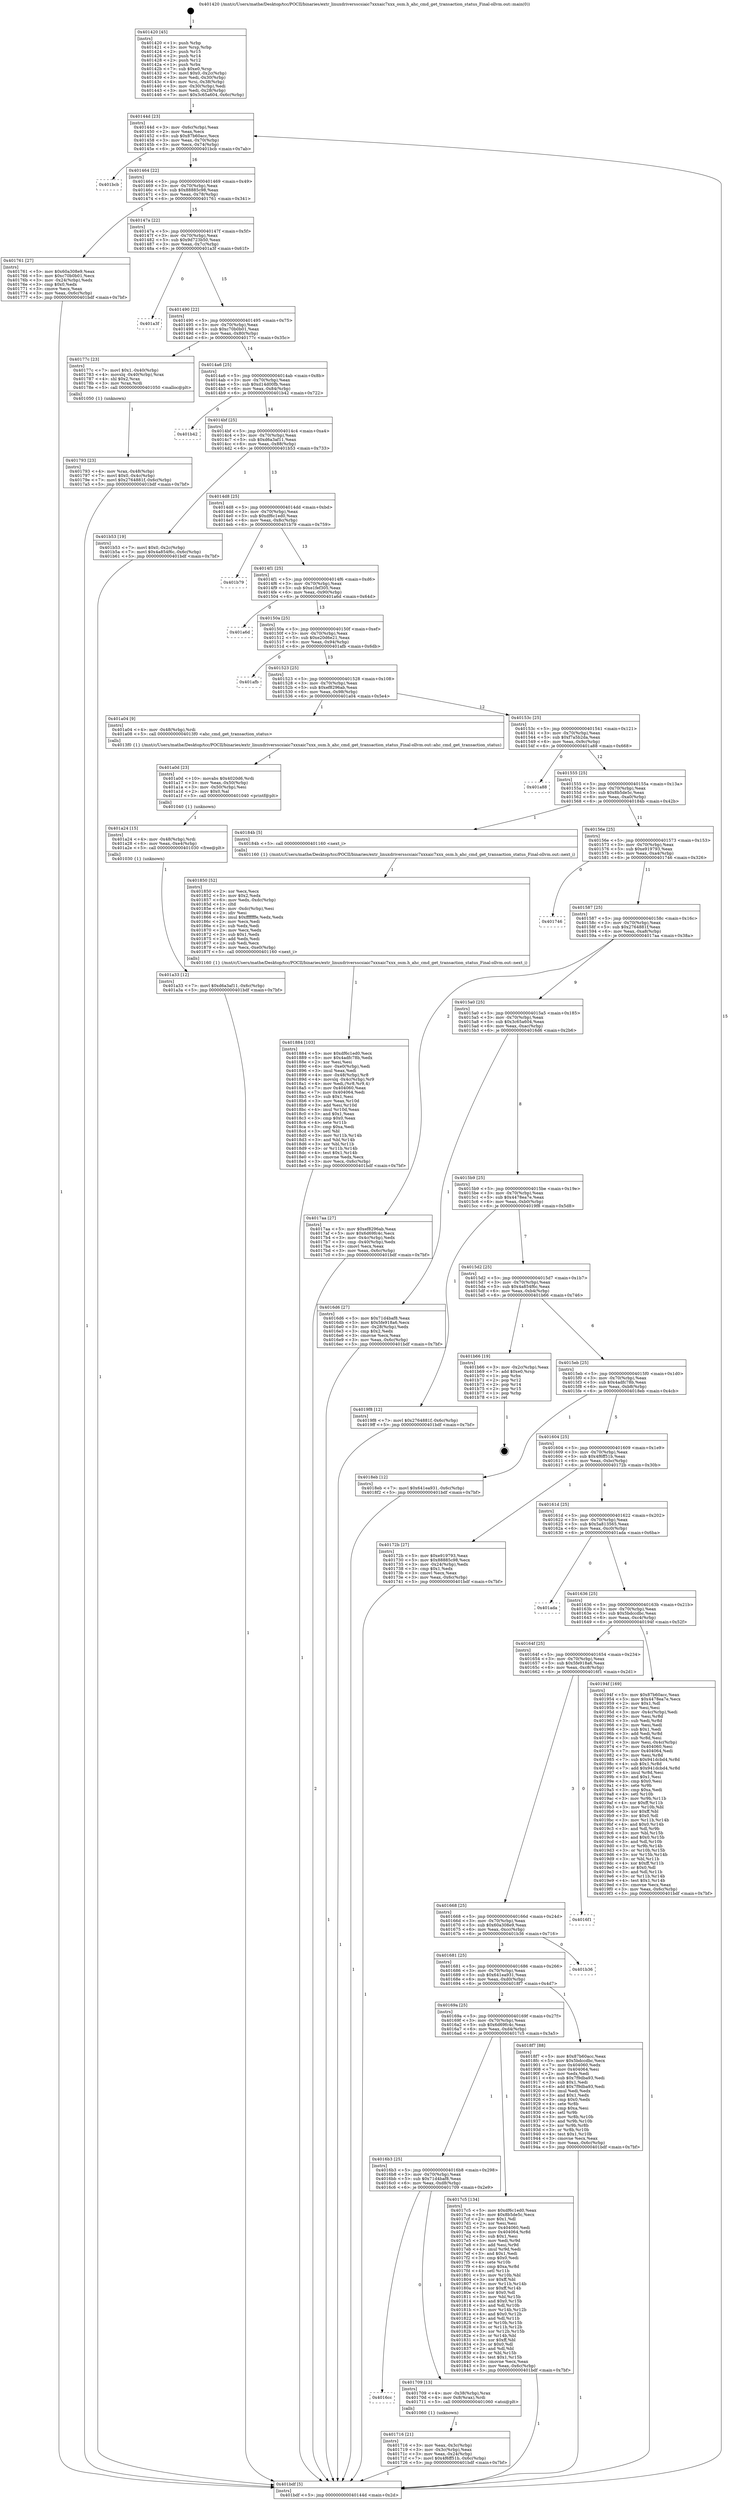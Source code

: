 digraph "0x401420" {
  label = "0x401420 (/mnt/c/Users/mathe/Desktop/tcc/POCII/binaries/extr_linuxdriversscsiaic7xxxaic7xxx_osm.h_ahc_cmd_get_transaction_status_Final-ollvm.out::main(0))"
  labelloc = "t"
  node[shape=record]

  Entry [label="",width=0.3,height=0.3,shape=circle,fillcolor=black,style=filled]
  "0x40144d" [label="{
     0x40144d [23]\l
     | [instrs]\l
     &nbsp;&nbsp;0x40144d \<+3\>: mov -0x6c(%rbp),%eax\l
     &nbsp;&nbsp;0x401450 \<+2\>: mov %eax,%ecx\l
     &nbsp;&nbsp;0x401452 \<+6\>: sub $0x87b60acc,%ecx\l
     &nbsp;&nbsp;0x401458 \<+3\>: mov %eax,-0x70(%rbp)\l
     &nbsp;&nbsp;0x40145b \<+3\>: mov %ecx,-0x74(%rbp)\l
     &nbsp;&nbsp;0x40145e \<+6\>: je 0000000000401bcb \<main+0x7ab\>\l
  }"]
  "0x401bcb" [label="{
     0x401bcb\l
  }", style=dashed]
  "0x401464" [label="{
     0x401464 [22]\l
     | [instrs]\l
     &nbsp;&nbsp;0x401464 \<+5\>: jmp 0000000000401469 \<main+0x49\>\l
     &nbsp;&nbsp;0x401469 \<+3\>: mov -0x70(%rbp),%eax\l
     &nbsp;&nbsp;0x40146c \<+5\>: sub $0x88885c98,%eax\l
     &nbsp;&nbsp;0x401471 \<+3\>: mov %eax,-0x78(%rbp)\l
     &nbsp;&nbsp;0x401474 \<+6\>: je 0000000000401761 \<main+0x341\>\l
  }"]
  Exit [label="",width=0.3,height=0.3,shape=circle,fillcolor=black,style=filled,peripheries=2]
  "0x401761" [label="{
     0x401761 [27]\l
     | [instrs]\l
     &nbsp;&nbsp;0x401761 \<+5\>: mov $0x60a308e9,%eax\l
     &nbsp;&nbsp;0x401766 \<+5\>: mov $0xc70b0b01,%ecx\l
     &nbsp;&nbsp;0x40176b \<+3\>: mov -0x24(%rbp),%edx\l
     &nbsp;&nbsp;0x40176e \<+3\>: cmp $0x0,%edx\l
     &nbsp;&nbsp;0x401771 \<+3\>: cmove %ecx,%eax\l
     &nbsp;&nbsp;0x401774 \<+3\>: mov %eax,-0x6c(%rbp)\l
     &nbsp;&nbsp;0x401777 \<+5\>: jmp 0000000000401bdf \<main+0x7bf\>\l
  }"]
  "0x40147a" [label="{
     0x40147a [22]\l
     | [instrs]\l
     &nbsp;&nbsp;0x40147a \<+5\>: jmp 000000000040147f \<main+0x5f\>\l
     &nbsp;&nbsp;0x40147f \<+3\>: mov -0x70(%rbp),%eax\l
     &nbsp;&nbsp;0x401482 \<+5\>: sub $0x9d723b50,%eax\l
     &nbsp;&nbsp;0x401487 \<+3\>: mov %eax,-0x7c(%rbp)\l
     &nbsp;&nbsp;0x40148a \<+6\>: je 0000000000401a3f \<main+0x61f\>\l
  }"]
  "0x401a33" [label="{
     0x401a33 [12]\l
     | [instrs]\l
     &nbsp;&nbsp;0x401a33 \<+7\>: movl $0xd6a3af11,-0x6c(%rbp)\l
     &nbsp;&nbsp;0x401a3a \<+5\>: jmp 0000000000401bdf \<main+0x7bf\>\l
  }"]
  "0x401a3f" [label="{
     0x401a3f\l
  }", style=dashed]
  "0x401490" [label="{
     0x401490 [22]\l
     | [instrs]\l
     &nbsp;&nbsp;0x401490 \<+5\>: jmp 0000000000401495 \<main+0x75\>\l
     &nbsp;&nbsp;0x401495 \<+3\>: mov -0x70(%rbp),%eax\l
     &nbsp;&nbsp;0x401498 \<+5\>: sub $0xc70b0b01,%eax\l
     &nbsp;&nbsp;0x40149d \<+3\>: mov %eax,-0x80(%rbp)\l
     &nbsp;&nbsp;0x4014a0 \<+6\>: je 000000000040177c \<main+0x35c\>\l
  }"]
  "0x401a24" [label="{
     0x401a24 [15]\l
     | [instrs]\l
     &nbsp;&nbsp;0x401a24 \<+4\>: mov -0x48(%rbp),%rdi\l
     &nbsp;&nbsp;0x401a28 \<+6\>: mov %eax,-0xe4(%rbp)\l
     &nbsp;&nbsp;0x401a2e \<+5\>: call 0000000000401030 \<free@plt\>\l
     | [calls]\l
     &nbsp;&nbsp;0x401030 \{1\} (unknown)\l
  }"]
  "0x40177c" [label="{
     0x40177c [23]\l
     | [instrs]\l
     &nbsp;&nbsp;0x40177c \<+7\>: movl $0x1,-0x40(%rbp)\l
     &nbsp;&nbsp;0x401783 \<+4\>: movslq -0x40(%rbp),%rax\l
     &nbsp;&nbsp;0x401787 \<+4\>: shl $0x2,%rax\l
     &nbsp;&nbsp;0x40178b \<+3\>: mov %rax,%rdi\l
     &nbsp;&nbsp;0x40178e \<+5\>: call 0000000000401050 \<malloc@plt\>\l
     | [calls]\l
     &nbsp;&nbsp;0x401050 \{1\} (unknown)\l
  }"]
  "0x4014a6" [label="{
     0x4014a6 [25]\l
     | [instrs]\l
     &nbsp;&nbsp;0x4014a6 \<+5\>: jmp 00000000004014ab \<main+0x8b\>\l
     &nbsp;&nbsp;0x4014ab \<+3\>: mov -0x70(%rbp),%eax\l
     &nbsp;&nbsp;0x4014ae \<+5\>: sub $0xd14d00fb,%eax\l
     &nbsp;&nbsp;0x4014b3 \<+6\>: mov %eax,-0x84(%rbp)\l
     &nbsp;&nbsp;0x4014b9 \<+6\>: je 0000000000401b42 \<main+0x722\>\l
  }"]
  "0x401a0d" [label="{
     0x401a0d [23]\l
     | [instrs]\l
     &nbsp;&nbsp;0x401a0d \<+10\>: movabs $0x4020d6,%rdi\l
     &nbsp;&nbsp;0x401a17 \<+3\>: mov %eax,-0x50(%rbp)\l
     &nbsp;&nbsp;0x401a1a \<+3\>: mov -0x50(%rbp),%esi\l
     &nbsp;&nbsp;0x401a1d \<+2\>: mov $0x0,%al\l
     &nbsp;&nbsp;0x401a1f \<+5\>: call 0000000000401040 \<printf@plt\>\l
     | [calls]\l
     &nbsp;&nbsp;0x401040 \{1\} (unknown)\l
  }"]
  "0x401b42" [label="{
     0x401b42\l
  }", style=dashed]
  "0x4014bf" [label="{
     0x4014bf [25]\l
     | [instrs]\l
     &nbsp;&nbsp;0x4014bf \<+5\>: jmp 00000000004014c4 \<main+0xa4\>\l
     &nbsp;&nbsp;0x4014c4 \<+3\>: mov -0x70(%rbp),%eax\l
     &nbsp;&nbsp;0x4014c7 \<+5\>: sub $0xd6a3af11,%eax\l
     &nbsp;&nbsp;0x4014cc \<+6\>: mov %eax,-0x88(%rbp)\l
     &nbsp;&nbsp;0x4014d2 \<+6\>: je 0000000000401b53 \<main+0x733\>\l
  }"]
  "0x401884" [label="{
     0x401884 [103]\l
     | [instrs]\l
     &nbsp;&nbsp;0x401884 \<+5\>: mov $0xdf6c1ed0,%ecx\l
     &nbsp;&nbsp;0x401889 \<+5\>: mov $0x4adfc78b,%edx\l
     &nbsp;&nbsp;0x40188e \<+2\>: xor %esi,%esi\l
     &nbsp;&nbsp;0x401890 \<+6\>: mov -0xe0(%rbp),%edi\l
     &nbsp;&nbsp;0x401896 \<+3\>: imul %eax,%edi\l
     &nbsp;&nbsp;0x401899 \<+4\>: mov -0x48(%rbp),%r8\l
     &nbsp;&nbsp;0x40189d \<+4\>: movslq -0x4c(%rbp),%r9\l
     &nbsp;&nbsp;0x4018a1 \<+4\>: mov %edi,(%r8,%r9,4)\l
     &nbsp;&nbsp;0x4018a5 \<+7\>: mov 0x404060,%eax\l
     &nbsp;&nbsp;0x4018ac \<+7\>: mov 0x404064,%edi\l
     &nbsp;&nbsp;0x4018b3 \<+3\>: sub $0x1,%esi\l
     &nbsp;&nbsp;0x4018b6 \<+3\>: mov %eax,%r10d\l
     &nbsp;&nbsp;0x4018b9 \<+3\>: add %esi,%r10d\l
     &nbsp;&nbsp;0x4018bc \<+4\>: imul %r10d,%eax\l
     &nbsp;&nbsp;0x4018c0 \<+3\>: and $0x1,%eax\l
     &nbsp;&nbsp;0x4018c3 \<+3\>: cmp $0x0,%eax\l
     &nbsp;&nbsp;0x4018c6 \<+4\>: sete %r11b\l
     &nbsp;&nbsp;0x4018ca \<+3\>: cmp $0xa,%edi\l
     &nbsp;&nbsp;0x4018cd \<+3\>: setl %bl\l
     &nbsp;&nbsp;0x4018d0 \<+3\>: mov %r11b,%r14b\l
     &nbsp;&nbsp;0x4018d3 \<+3\>: and %bl,%r14b\l
     &nbsp;&nbsp;0x4018d6 \<+3\>: xor %bl,%r11b\l
     &nbsp;&nbsp;0x4018d9 \<+3\>: or %r11b,%r14b\l
     &nbsp;&nbsp;0x4018dc \<+4\>: test $0x1,%r14b\l
     &nbsp;&nbsp;0x4018e0 \<+3\>: cmovne %edx,%ecx\l
     &nbsp;&nbsp;0x4018e3 \<+3\>: mov %ecx,-0x6c(%rbp)\l
     &nbsp;&nbsp;0x4018e6 \<+5\>: jmp 0000000000401bdf \<main+0x7bf\>\l
  }"]
  "0x401b53" [label="{
     0x401b53 [19]\l
     | [instrs]\l
     &nbsp;&nbsp;0x401b53 \<+7\>: movl $0x0,-0x2c(%rbp)\l
     &nbsp;&nbsp;0x401b5a \<+7\>: movl $0x4a854f6c,-0x6c(%rbp)\l
     &nbsp;&nbsp;0x401b61 \<+5\>: jmp 0000000000401bdf \<main+0x7bf\>\l
  }"]
  "0x4014d8" [label="{
     0x4014d8 [25]\l
     | [instrs]\l
     &nbsp;&nbsp;0x4014d8 \<+5\>: jmp 00000000004014dd \<main+0xbd\>\l
     &nbsp;&nbsp;0x4014dd \<+3\>: mov -0x70(%rbp),%eax\l
     &nbsp;&nbsp;0x4014e0 \<+5\>: sub $0xdf6c1ed0,%eax\l
     &nbsp;&nbsp;0x4014e5 \<+6\>: mov %eax,-0x8c(%rbp)\l
     &nbsp;&nbsp;0x4014eb \<+6\>: je 0000000000401b79 \<main+0x759\>\l
  }"]
  "0x401850" [label="{
     0x401850 [52]\l
     | [instrs]\l
     &nbsp;&nbsp;0x401850 \<+2\>: xor %ecx,%ecx\l
     &nbsp;&nbsp;0x401852 \<+5\>: mov $0x2,%edx\l
     &nbsp;&nbsp;0x401857 \<+6\>: mov %edx,-0xdc(%rbp)\l
     &nbsp;&nbsp;0x40185d \<+1\>: cltd\l
     &nbsp;&nbsp;0x40185e \<+6\>: mov -0xdc(%rbp),%esi\l
     &nbsp;&nbsp;0x401864 \<+2\>: idiv %esi\l
     &nbsp;&nbsp;0x401866 \<+6\>: imul $0xfffffffe,%edx,%edx\l
     &nbsp;&nbsp;0x40186c \<+2\>: mov %ecx,%edi\l
     &nbsp;&nbsp;0x40186e \<+2\>: sub %edx,%edi\l
     &nbsp;&nbsp;0x401870 \<+2\>: mov %ecx,%edx\l
     &nbsp;&nbsp;0x401872 \<+3\>: sub $0x1,%edx\l
     &nbsp;&nbsp;0x401875 \<+2\>: add %edx,%edi\l
     &nbsp;&nbsp;0x401877 \<+2\>: sub %edi,%ecx\l
     &nbsp;&nbsp;0x401879 \<+6\>: mov %ecx,-0xe0(%rbp)\l
     &nbsp;&nbsp;0x40187f \<+5\>: call 0000000000401160 \<next_i\>\l
     | [calls]\l
     &nbsp;&nbsp;0x401160 \{1\} (/mnt/c/Users/mathe/Desktop/tcc/POCII/binaries/extr_linuxdriversscsiaic7xxxaic7xxx_osm.h_ahc_cmd_get_transaction_status_Final-ollvm.out::next_i)\l
  }"]
  "0x401b79" [label="{
     0x401b79\l
  }", style=dashed]
  "0x4014f1" [label="{
     0x4014f1 [25]\l
     | [instrs]\l
     &nbsp;&nbsp;0x4014f1 \<+5\>: jmp 00000000004014f6 \<main+0xd6\>\l
     &nbsp;&nbsp;0x4014f6 \<+3\>: mov -0x70(%rbp),%eax\l
     &nbsp;&nbsp;0x4014f9 \<+5\>: sub $0xe1fef305,%eax\l
     &nbsp;&nbsp;0x4014fe \<+6\>: mov %eax,-0x90(%rbp)\l
     &nbsp;&nbsp;0x401504 \<+6\>: je 0000000000401a6d \<main+0x64d\>\l
  }"]
  "0x401793" [label="{
     0x401793 [23]\l
     | [instrs]\l
     &nbsp;&nbsp;0x401793 \<+4\>: mov %rax,-0x48(%rbp)\l
     &nbsp;&nbsp;0x401797 \<+7\>: movl $0x0,-0x4c(%rbp)\l
     &nbsp;&nbsp;0x40179e \<+7\>: movl $0x2764881f,-0x6c(%rbp)\l
     &nbsp;&nbsp;0x4017a5 \<+5\>: jmp 0000000000401bdf \<main+0x7bf\>\l
  }"]
  "0x401a6d" [label="{
     0x401a6d\l
  }", style=dashed]
  "0x40150a" [label="{
     0x40150a [25]\l
     | [instrs]\l
     &nbsp;&nbsp;0x40150a \<+5\>: jmp 000000000040150f \<main+0xef\>\l
     &nbsp;&nbsp;0x40150f \<+3\>: mov -0x70(%rbp),%eax\l
     &nbsp;&nbsp;0x401512 \<+5\>: sub $0xe20d6e21,%eax\l
     &nbsp;&nbsp;0x401517 \<+6\>: mov %eax,-0x94(%rbp)\l
     &nbsp;&nbsp;0x40151d \<+6\>: je 0000000000401afb \<main+0x6db\>\l
  }"]
  "0x401716" [label="{
     0x401716 [21]\l
     | [instrs]\l
     &nbsp;&nbsp;0x401716 \<+3\>: mov %eax,-0x3c(%rbp)\l
     &nbsp;&nbsp;0x401719 \<+3\>: mov -0x3c(%rbp),%eax\l
     &nbsp;&nbsp;0x40171c \<+3\>: mov %eax,-0x24(%rbp)\l
     &nbsp;&nbsp;0x40171f \<+7\>: movl $0x4f6ff51b,-0x6c(%rbp)\l
     &nbsp;&nbsp;0x401726 \<+5\>: jmp 0000000000401bdf \<main+0x7bf\>\l
  }"]
  "0x401afb" [label="{
     0x401afb\l
  }", style=dashed]
  "0x401523" [label="{
     0x401523 [25]\l
     | [instrs]\l
     &nbsp;&nbsp;0x401523 \<+5\>: jmp 0000000000401528 \<main+0x108\>\l
     &nbsp;&nbsp;0x401528 \<+3\>: mov -0x70(%rbp),%eax\l
     &nbsp;&nbsp;0x40152b \<+5\>: sub $0xef8296ab,%eax\l
     &nbsp;&nbsp;0x401530 \<+6\>: mov %eax,-0x98(%rbp)\l
     &nbsp;&nbsp;0x401536 \<+6\>: je 0000000000401a04 \<main+0x5e4\>\l
  }"]
  "0x4016cc" [label="{
     0x4016cc\l
  }", style=dashed]
  "0x401a04" [label="{
     0x401a04 [9]\l
     | [instrs]\l
     &nbsp;&nbsp;0x401a04 \<+4\>: mov -0x48(%rbp),%rdi\l
     &nbsp;&nbsp;0x401a08 \<+5\>: call 00000000004013f0 \<ahc_cmd_get_transaction_status\>\l
     | [calls]\l
     &nbsp;&nbsp;0x4013f0 \{1\} (/mnt/c/Users/mathe/Desktop/tcc/POCII/binaries/extr_linuxdriversscsiaic7xxxaic7xxx_osm.h_ahc_cmd_get_transaction_status_Final-ollvm.out::ahc_cmd_get_transaction_status)\l
  }"]
  "0x40153c" [label="{
     0x40153c [25]\l
     | [instrs]\l
     &nbsp;&nbsp;0x40153c \<+5\>: jmp 0000000000401541 \<main+0x121\>\l
     &nbsp;&nbsp;0x401541 \<+3\>: mov -0x70(%rbp),%eax\l
     &nbsp;&nbsp;0x401544 \<+5\>: sub $0xf7a5b2da,%eax\l
     &nbsp;&nbsp;0x401549 \<+6\>: mov %eax,-0x9c(%rbp)\l
     &nbsp;&nbsp;0x40154f \<+6\>: je 0000000000401a88 \<main+0x668\>\l
  }"]
  "0x401709" [label="{
     0x401709 [13]\l
     | [instrs]\l
     &nbsp;&nbsp;0x401709 \<+4\>: mov -0x38(%rbp),%rax\l
     &nbsp;&nbsp;0x40170d \<+4\>: mov 0x8(%rax),%rdi\l
     &nbsp;&nbsp;0x401711 \<+5\>: call 0000000000401060 \<atoi@plt\>\l
     | [calls]\l
     &nbsp;&nbsp;0x401060 \{1\} (unknown)\l
  }"]
  "0x401a88" [label="{
     0x401a88\l
  }", style=dashed]
  "0x401555" [label="{
     0x401555 [25]\l
     | [instrs]\l
     &nbsp;&nbsp;0x401555 \<+5\>: jmp 000000000040155a \<main+0x13a\>\l
     &nbsp;&nbsp;0x40155a \<+3\>: mov -0x70(%rbp),%eax\l
     &nbsp;&nbsp;0x40155d \<+5\>: sub $0x8b5de5c,%eax\l
     &nbsp;&nbsp;0x401562 \<+6\>: mov %eax,-0xa0(%rbp)\l
     &nbsp;&nbsp;0x401568 \<+6\>: je 000000000040184b \<main+0x42b\>\l
  }"]
  "0x4016b3" [label="{
     0x4016b3 [25]\l
     | [instrs]\l
     &nbsp;&nbsp;0x4016b3 \<+5\>: jmp 00000000004016b8 \<main+0x298\>\l
     &nbsp;&nbsp;0x4016b8 \<+3\>: mov -0x70(%rbp),%eax\l
     &nbsp;&nbsp;0x4016bb \<+5\>: sub $0x71d4baf8,%eax\l
     &nbsp;&nbsp;0x4016c0 \<+6\>: mov %eax,-0xd8(%rbp)\l
     &nbsp;&nbsp;0x4016c6 \<+6\>: je 0000000000401709 \<main+0x2e9\>\l
  }"]
  "0x40184b" [label="{
     0x40184b [5]\l
     | [instrs]\l
     &nbsp;&nbsp;0x40184b \<+5\>: call 0000000000401160 \<next_i\>\l
     | [calls]\l
     &nbsp;&nbsp;0x401160 \{1\} (/mnt/c/Users/mathe/Desktop/tcc/POCII/binaries/extr_linuxdriversscsiaic7xxxaic7xxx_osm.h_ahc_cmd_get_transaction_status_Final-ollvm.out::next_i)\l
  }"]
  "0x40156e" [label="{
     0x40156e [25]\l
     | [instrs]\l
     &nbsp;&nbsp;0x40156e \<+5\>: jmp 0000000000401573 \<main+0x153\>\l
     &nbsp;&nbsp;0x401573 \<+3\>: mov -0x70(%rbp),%eax\l
     &nbsp;&nbsp;0x401576 \<+5\>: sub $0xe919793,%eax\l
     &nbsp;&nbsp;0x40157b \<+6\>: mov %eax,-0xa4(%rbp)\l
     &nbsp;&nbsp;0x401581 \<+6\>: je 0000000000401746 \<main+0x326\>\l
  }"]
  "0x4017c5" [label="{
     0x4017c5 [134]\l
     | [instrs]\l
     &nbsp;&nbsp;0x4017c5 \<+5\>: mov $0xdf6c1ed0,%eax\l
     &nbsp;&nbsp;0x4017ca \<+5\>: mov $0x8b5de5c,%ecx\l
     &nbsp;&nbsp;0x4017cf \<+2\>: mov $0x1,%dl\l
     &nbsp;&nbsp;0x4017d1 \<+2\>: xor %esi,%esi\l
     &nbsp;&nbsp;0x4017d3 \<+7\>: mov 0x404060,%edi\l
     &nbsp;&nbsp;0x4017da \<+8\>: mov 0x404064,%r8d\l
     &nbsp;&nbsp;0x4017e2 \<+3\>: sub $0x1,%esi\l
     &nbsp;&nbsp;0x4017e5 \<+3\>: mov %edi,%r9d\l
     &nbsp;&nbsp;0x4017e8 \<+3\>: add %esi,%r9d\l
     &nbsp;&nbsp;0x4017eb \<+4\>: imul %r9d,%edi\l
     &nbsp;&nbsp;0x4017ef \<+3\>: and $0x1,%edi\l
     &nbsp;&nbsp;0x4017f2 \<+3\>: cmp $0x0,%edi\l
     &nbsp;&nbsp;0x4017f5 \<+4\>: sete %r10b\l
     &nbsp;&nbsp;0x4017f9 \<+4\>: cmp $0xa,%r8d\l
     &nbsp;&nbsp;0x4017fd \<+4\>: setl %r11b\l
     &nbsp;&nbsp;0x401801 \<+3\>: mov %r10b,%bl\l
     &nbsp;&nbsp;0x401804 \<+3\>: xor $0xff,%bl\l
     &nbsp;&nbsp;0x401807 \<+3\>: mov %r11b,%r14b\l
     &nbsp;&nbsp;0x40180a \<+4\>: xor $0xff,%r14b\l
     &nbsp;&nbsp;0x40180e \<+3\>: xor $0x0,%dl\l
     &nbsp;&nbsp;0x401811 \<+3\>: mov %bl,%r15b\l
     &nbsp;&nbsp;0x401814 \<+4\>: and $0x0,%r15b\l
     &nbsp;&nbsp;0x401818 \<+3\>: and %dl,%r10b\l
     &nbsp;&nbsp;0x40181b \<+3\>: mov %r14b,%r12b\l
     &nbsp;&nbsp;0x40181e \<+4\>: and $0x0,%r12b\l
     &nbsp;&nbsp;0x401822 \<+3\>: and %dl,%r11b\l
     &nbsp;&nbsp;0x401825 \<+3\>: or %r10b,%r15b\l
     &nbsp;&nbsp;0x401828 \<+3\>: or %r11b,%r12b\l
     &nbsp;&nbsp;0x40182b \<+3\>: xor %r12b,%r15b\l
     &nbsp;&nbsp;0x40182e \<+3\>: or %r14b,%bl\l
     &nbsp;&nbsp;0x401831 \<+3\>: xor $0xff,%bl\l
     &nbsp;&nbsp;0x401834 \<+3\>: or $0x0,%dl\l
     &nbsp;&nbsp;0x401837 \<+2\>: and %dl,%bl\l
     &nbsp;&nbsp;0x401839 \<+3\>: or %bl,%r15b\l
     &nbsp;&nbsp;0x40183c \<+4\>: test $0x1,%r15b\l
     &nbsp;&nbsp;0x401840 \<+3\>: cmovne %ecx,%eax\l
     &nbsp;&nbsp;0x401843 \<+3\>: mov %eax,-0x6c(%rbp)\l
     &nbsp;&nbsp;0x401846 \<+5\>: jmp 0000000000401bdf \<main+0x7bf\>\l
  }"]
  "0x401746" [label="{
     0x401746\l
  }", style=dashed]
  "0x401587" [label="{
     0x401587 [25]\l
     | [instrs]\l
     &nbsp;&nbsp;0x401587 \<+5\>: jmp 000000000040158c \<main+0x16c\>\l
     &nbsp;&nbsp;0x40158c \<+3\>: mov -0x70(%rbp),%eax\l
     &nbsp;&nbsp;0x40158f \<+5\>: sub $0x2764881f,%eax\l
     &nbsp;&nbsp;0x401594 \<+6\>: mov %eax,-0xa8(%rbp)\l
     &nbsp;&nbsp;0x40159a \<+6\>: je 00000000004017aa \<main+0x38a\>\l
  }"]
  "0x40169a" [label="{
     0x40169a [25]\l
     | [instrs]\l
     &nbsp;&nbsp;0x40169a \<+5\>: jmp 000000000040169f \<main+0x27f\>\l
     &nbsp;&nbsp;0x40169f \<+3\>: mov -0x70(%rbp),%eax\l
     &nbsp;&nbsp;0x4016a2 \<+5\>: sub $0x6d69fc4c,%eax\l
     &nbsp;&nbsp;0x4016a7 \<+6\>: mov %eax,-0xd4(%rbp)\l
     &nbsp;&nbsp;0x4016ad \<+6\>: je 00000000004017c5 \<main+0x3a5\>\l
  }"]
  "0x4017aa" [label="{
     0x4017aa [27]\l
     | [instrs]\l
     &nbsp;&nbsp;0x4017aa \<+5\>: mov $0xef8296ab,%eax\l
     &nbsp;&nbsp;0x4017af \<+5\>: mov $0x6d69fc4c,%ecx\l
     &nbsp;&nbsp;0x4017b4 \<+3\>: mov -0x4c(%rbp),%edx\l
     &nbsp;&nbsp;0x4017b7 \<+3\>: cmp -0x40(%rbp),%edx\l
     &nbsp;&nbsp;0x4017ba \<+3\>: cmovl %ecx,%eax\l
     &nbsp;&nbsp;0x4017bd \<+3\>: mov %eax,-0x6c(%rbp)\l
     &nbsp;&nbsp;0x4017c0 \<+5\>: jmp 0000000000401bdf \<main+0x7bf\>\l
  }"]
  "0x4015a0" [label="{
     0x4015a0 [25]\l
     | [instrs]\l
     &nbsp;&nbsp;0x4015a0 \<+5\>: jmp 00000000004015a5 \<main+0x185\>\l
     &nbsp;&nbsp;0x4015a5 \<+3\>: mov -0x70(%rbp),%eax\l
     &nbsp;&nbsp;0x4015a8 \<+5\>: sub $0x3c65a604,%eax\l
     &nbsp;&nbsp;0x4015ad \<+6\>: mov %eax,-0xac(%rbp)\l
     &nbsp;&nbsp;0x4015b3 \<+6\>: je 00000000004016d6 \<main+0x2b6\>\l
  }"]
  "0x4018f7" [label="{
     0x4018f7 [88]\l
     | [instrs]\l
     &nbsp;&nbsp;0x4018f7 \<+5\>: mov $0x87b60acc,%eax\l
     &nbsp;&nbsp;0x4018fc \<+5\>: mov $0x5bdccdbc,%ecx\l
     &nbsp;&nbsp;0x401901 \<+7\>: mov 0x404060,%edx\l
     &nbsp;&nbsp;0x401908 \<+7\>: mov 0x404064,%esi\l
     &nbsp;&nbsp;0x40190f \<+2\>: mov %edx,%edi\l
     &nbsp;&nbsp;0x401911 \<+6\>: sub $0x7f9dba93,%edi\l
     &nbsp;&nbsp;0x401917 \<+3\>: sub $0x1,%edi\l
     &nbsp;&nbsp;0x40191a \<+6\>: add $0x7f9dba93,%edi\l
     &nbsp;&nbsp;0x401920 \<+3\>: imul %edi,%edx\l
     &nbsp;&nbsp;0x401923 \<+3\>: and $0x1,%edx\l
     &nbsp;&nbsp;0x401926 \<+3\>: cmp $0x0,%edx\l
     &nbsp;&nbsp;0x401929 \<+4\>: sete %r8b\l
     &nbsp;&nbsp;0x40192d \<+3\>: cmp $0xa,%esi\l
     &nbsp;&nbsp;0x401930 \<+4\>: setl %r9b\l
     &nbsp;&nbsp;0x401934 \<+3\>: mov %r8b,%r10b\l
     &nbsp;&nbsp;0x401937 \<+3\>: and %r9b,%r10b\l
     &nbsp;&nbsp;0x40193a \<+3\>: xor %r9b,%r8b\l
     &nbsp;&nbsp;0x40193d \<+3\>: or %r8b,%r10b\l
     &nbsp;&nbsp;0x401940 \<+4\>: test $0x1,%r10b\l
     &nbsp;&nbsp;0x401944 \<+3\>: cmovne %ecx,%eax\l
     &nbsp;&nbsp;0x401947 \<+3\>: mov %eax,-0x6c(%rbp)\l
     &nbsp;&nbsp;0x40194a \<+5\>: jmp 0000000000401bdf \<main+0x7bf\>\l
  }"]
  "0x4016d6" [label="{
     0x4016d6 [27]\l
     | [instrs]\l
     &nbsp;&nbsp;0x4016d6 \<+5\>: mov $0x71d4baf8,%eax\l
     &nbsp;&nbsp;0x4016db \<+5\>: mov $0x5fe918a6,%ecx\l
     &nbsp;&nbsp;0x4016e0 \<+3\>: mov -0x28(%rbp),%edx\l
     &nbsp;&nbsp;0x4016e3 \<+3\>: cmp $0x2,%edx\l
     &nbsp;&nbsp;0x4016e6 \<+3\>: cmovne %ecx,%eax\l
     &nbsp;&nbsp;0x4016e9 \<+3\>: mov %eax,-0x6c(%rbp)\l
     &nbsp;&nbsp;0x4016ec \<+5\>: jmp 0000000000401bdf \<main+0x7bf\>\l
  }"]
  "0x4015b9" [label="{
     0x4015b9 [25]\l
     | [instrs]\l
     &nbsp;&nbsp;0x4015b9 \<+5\>: jmp 00000000004015be \<main+0x19e\>\l
     &nbsp;&nbsp;0x4015be \<+3\>: mov -0x70(%rbp),%eax\l
     &nbsp;&nbsp;0x4015c1 \<+5\>: sub $0x4478ea7e,%eax\l
     &nbsp;&nbsp;0x4015c6 \<+6\>: mov %eax,-0xb0(%rbp)\l
     &nbsp;&nbsp;0x4015cc \<+6\>: je 00000000004019f8 \<main+0x5d8\>\l
  }"]
  "0x401bdf" [label="{
     0x401bdf [5]\l
     | [instrs]\l
     &nbsp;&nbsp;0x401bdf \<+5\>: jmp 000000000040144d \<main+0x2d\>\l
  }"]
  "0x401420" [label="{
     0x401420 [45]\l
     | [instrs]\l
     &nbsp;&nbsp;0x401420 \<+1\>: push %rbp\l
     &nbsp;&nbsp;0x401421 \<+3\>: mov %rsp,%rbp\l
     &nbsp;&nbsp;0x401424 \<+2\>: push %r15\l
     &nbsp;&nbsp;0x401426 \<+2\>: push %r14\l
     &nbsp;&nbsp;0x401428 \<+2\>: push %r12\l
     &nbsp;&nbsp;0x40142a \<+1\>: push %rbx\l
     &nbsp;&nbsp;0x40142b \<+7\>: sub $0xe0,%rsp\l
     &nbsp;&nbsp;0x401432 \<+7\>: movl $0x0,-0x2c(%rbp)\l
     &nbsp;&nbsp;0x401439 \<+3\>: mov %edi,-0x30(%rbp)\l
     &nbsp;&nbsp;0x40143c \<+4\>: mov %rsi,-0x38(%rbp)\l
     &nbsp;&nbsp;0x401440 \<+3\>: mov -0x30(%rbp),%edi\l
     &nbsp;&nbsp;0x401443 \<+3\>: mov %edi,-0x28(%rbp)\l
     &nbsp;&nbsp;0x401446 \<+7\>: movl $0x3c65a604,-0x6c(%rbp)\l
  }"]
  "0x401681" [label="{
     0x401681 [25]\l
     | [instrs]\l
     &nbsp;&nbsp;0x401681 \<+5\>: jmp 0000000000401686 \<main+0x266\>\l
     &nbsp;&nbsp;0x401686 \<+3\>: mov -0x70(%rbp),%eax\l
     &nbsp;&nbsp;0x401689 \<+5\>: sub $0x641ea931,%eax\l
     &nbsp;&nbsp;0x40168e \<+6\>: mov %eax,-0xd0(%rbp)\l
     &nbsp;&nbsp;0x401694 \<+6\>: je 00000000004018f7 \<main+0x4d7\>\l
  }"]
  "0x4019f8" [label="{
     0x4019f8 [12]\l
     | [instrs]\l
     &nbsp;&nbsp;0x4019f8 \<+7\>: movl $0x2764881f,-0x6c(%rbp)\l
     &nbsp;&nbsp;0x4019ff \<+5\>: jmp 0000000000401bdf \<main+0x7bf\>\l
  }"]
  "0x4015d2" [label="{
     0x4015d2 [25]\l
     | [instrs]\l
     &nbsp;&nbsp;0x4015d2 \<+5\>: jmp 00000000004015d7 \<main+0x1b7\>\l
     &nbsp;&nbsp;0x4015d7 \<+3\>: mov -0x70(%rbp),%eax\l
     &nbsp;&nbsp;0x4015da \<+5\>: sub $0x4a854f6c,%eax\l
     &nbsp;&nbsp;0x4015df \<+6\>: mov %eax,-0xb4(%rbp)\l
     &nbsp;&nbsp;0x4015e5 \<+6\>: je 0000000000401b66 \<main+0x746\>\l
  }"]
  "0x401b36" [label="{
     0x401b36\l
  }", style=dashed]
  "0x401b66" [label="{
     0x401b66 [19]\l
     | [instrs]\l
     &nbsp;&nbsp;0x401b66 \<+3\>: mov -0x2c(%rbp),%eax\l
     &nbsp;&nbsp;0x401b69 \<+7\>: add $0xe0,%rsp\l
     &nbsp;&nbsp;0x401b70 \<+1\>: pop %rbx\l
     &nbsp;&nbsp;0x401b71 \<+2\>: pop %r12\l
     &nbsp;&nbsp;0x401b73 \<+2\>: pop %r14\l
     &nbsp;&nbsp;0x401b75 \<+2\>: pop %r15\l
     &nbsp;&nbsp;0x401b77 \<+1\>: pop %rbp\l
     &nbsp;&nbsp;0x401b78 \<+1\>: ret\l
  }"]
  "0x4015eb" [label="{
     0x4015eb [25]\l
     | [instrs]\l
     &nbsp;&nbsp;0x4015eb \<+5\>: jmp 00000000004015f0 \<main+0x1d0\>\l
     &nbsp;&nbsp;0x4015f0 \<+3\>: mov -0x70(%rbp),%eax\l
     &nbsp;&nbsp;0x4015f3 \<+5\>: sub $0x4adfc78b,%eax\l
     &nbsp;&nbsp;0x4015f8 \<+6\>: mov %eax,-0xb8(%rbp)\l
     &nbsp;&nbsp;0x4015fe \<+6\>: je 00000000004018eb \<main+0x4cb\>\l
  }"]
  "0x401668" [label="{
     0x401668 [25]\l
     | [instrs]\l
     &nbsp;&nbsp;0x401668 \<+5\>: jmp 000000000040166d \<main+0x24d\>\l
     &nbsp;&nbsp;0x40166d \<+3\>: mov -0x70(%rbp),%eax\l
     &nbsp;&nbsp;0x401670 \<+5\>: sub $0x60a308e9,%eax\l
     &nbsp;&nbsp;0x401675 \<+6\>: mov %eax,-0xcc(%rbp)\l
     &nbsp;&nbsp;0x40167b \<+6\>: je 0000000000401b36 \<main+0x716\>\l
  }"]
  "0x4018eb" [label="{
     0x4018eb [12]\l
     | [instrs]\l
     &nbsp;&nbsp;0x4018eb \<+7\>: movl $0x641ea931,-0x6c(%rbp)\l
     &nbsp;&nbsp;0x4018f2 \<+5\>: jmp 0000000000401bdf \<main+0x7bf\>\l
  }"]
  "0x401604" [label="{
     0x401604 [25]\l
     | [instrs]\l
     &nbsp;&nbsp;0x401604 \<+5\>: jmp 0000000000401609 \<main+0x1e9\>\l
     &nbsp;&nbsp;0x401609 \<+3\>: mov -0x70(%rbp),%eax\l
     &nbsp;&nbsp;0x40160c \<+5\>: sub $0x4f6ff51b,%eax\l
     &nbsp;&nbsp;0x401611 \<+6\>: mov %eax,-0xbc(%rbp)\l
     &nbsp;&nbsp;0x401617 \<+6\>: je 000000000040172b \<main+0x30b\>\l
  }"]
  "0x4016f1" [label="{
     0x4016f1\l
  }", style=dashed]
  "0x40172b" [label="{
     0x40172b [27]\l
     | [instrs]\l
     &nbsp;&nbsp;0x40172b \<+5\>: mov $0xe919793,%eax\l
     &nbsp;&nbsp;0x401730 \<+5\>: mov $0x88885c98,%ecx\l
     &nbsp;&nbsp;0x401735 \<+3\>: mov -0x24(%rbp),%edx\l
     &nbsp;&nbsp;0x401738 \<+3\>: cmp $0x1,%edx\l
     &nbsp;&nbsp;0x40173b \<+3\>: cmovl %ecx,%eax\l
     &nbsp;&nbsp;0x40173e \<+3\>: mov %eax,-0x6c(%rbp)\l
     &nbsp;&nbsp;0x401741 \<+5\>: jmp 0000000000401bdf \<main+0x7bf\>\l
  }"]
  "0x40161d" [label="{
     0x40161d [25]\l
     | [instrs]\l
     &nbsp;&nbsp;0x40161d \<+5\>: jmp 0000000000401622 \<main+0x202\>\l
     &nbsp;&nbsp;0x401622 \<+3\>: mov -0x70(%rbp),%eax\l
     &nbsp;&nbsp;0x401625 \<+5\>: sub $0x5a813565,%eax\l
     &nbsp;&nbsp;0x40162a \<+6\>: mov %eax,-0xc0(%rbp)\l
     &nbsp;&nbsp;0x401630 \<+6\>: je 0000000000401ada \<main+0x6ba\>\l
  }"]
  "0x40164f" [label="{
     0x40164f [25]\l
     | [instrs]\l
     &nbsp;&nbsp;0x40164f \<+5\>: jmp 0000000000401654 \<main+0x234\>\l
     &nbsp;&nbsp;0x401654 \<+3\>: mov -0x70(%rbp),%eax\l
     &nbsp;&nbsp;0x401657 \<+5\>: sub $0x5fe918a6,%eax\l
     &nbsp;&nbsp;0x40165c \<+6\>: mov %eax,-0xc8(%rbp)\l
     &nbsp;&nbsp;0x401662 \<+6\>: je 00000000004016f1 \<main+0x2d1\>\l
  }"]
  "0x401ada" [label="{
     0x401ada\l
  }", style=dashed]
  "0x401636" [label="{
     0x401636 [25]\l
     | [instrs]\l
     &nbsp;&nbsp;0x401636 \<+5\>: jmp 000000000040163b \<main+0x21b\>\l
     &nbsp;&nbsp;0x40163b \<+3\>: mov -0x70(%rbp),%eax\l
     &nbsp;&nbsp;0x40163e \<+5\>: sub $0x5bdccdbc,%eax\l
     &nbsp;&nbsp;0x401643 \<+6\>: mov %eax,-0xc4(%rbp)\l
     &nbsp;&nbsp;0x401649 \<+6\>: je 000000000040194f \<main+0x52f\>\l
  }"]
  "0x40194f" [label="{
     0x40194f [169]\l
     | [instrs]\l
     &nbsp;&nbsp;0x40194f \<+5\>: mov $0x87b60acc,%eax\l
     &nbsp;&nbsp;0x401954 \<+5\>: mov $0x4478ea7e,%ecx\l
     &nbsp;&nbsp;0x401959 \<+2\>: mov $0x1,%dl\l
     &nbsp;&nbsp;0x40195b \<+2\>: xor %esi,%esi\l
     &nbsp;&nbsp;0x40195d \<+3\>: mov -0x4c(%rbp),%edi\l
     &nbsp;&nbsp;0x401960 \<+3\>: mov %esi,%r8d\l
     &nbsp;&nbsp;0x401963 \<+3\>: sub %edi,%r8d\l
     &nbsp;&nbsp;0x401966 \<+2\>: mov %esi,%edi\l
     &nbsp;&nbsp;0x401968 \<+3\>: sub $0x1,%edi\l
     &nbsp;&nbsp;0x40196b \<+3\>: add %edi,%r8d\l
     &nbsp;&nbsp;0x40196e \<+3\>: sub %r8d,%esi\l
     &nbsp;&nbsp;0x401971 \<+3\>: mov %esi,-0x4c(%rbp)\l
     &nbsp;&nbsp;0x401974 \<+7\>: mov 0x404060,%esi\l
     &nbsp;&nbsp;0x40197b \<+7\>: mov 0x404064,%edi\l
     &nbsp;&nbsp;0x401982 \<+3\>: mov %esi,%r8d\l
     &nbsp;&nbsp;0x401985 \<+7\>: sub $0x941dcbd4,%r8d\l
     &nbsp;&nbsp;0x40198c \<+4\>: sub $0x1,%r8d\l
     &nbsp;&nbsp;0x401990 \<+7\>: add $0x941dcbd4,%r8d\l
     &nbsp;&nbsp;0x401997 \<+4\>: imul %r8d,%esi\l
     &nbsp;&nbsp;0x40199b \<+3\>: and $0x1,%esi\l
     &nbsp;&nbsp;0x40199e \<+3\>: cmp $0x0,%esi\l
     &nbsp;&nbsp;0x4019a1 \<+4\>: sete %r9b\l
     &nbsp;&nbsp;0x4019a5 \<+3\>: cmp $0xa,%edi\l
     &nbsp;&nbsp;0x4019a8 \<+4\>: setl %r10b\l
     &nbsp;&nbsp;0x4019ac \<+3\>: mov %r9b,%r11b\l
     &nbsp;&nbsp;0x4019af \<+4\>: xor $0xff,%r11b\l
     &nbsp;&nbsp;0x4019b3 \<+3\>: mov %r10b,%bl\l
     &nbsp;&nbsp;0x4019b6 \<+3\>: xor $0xff,%bl\l
     &nbsp;&nbsp;0x4019b9 \<+3\>: xor $0x0,%dl\l
     &nbsp;&nbsp;0x4019bc \<+3\>: mov %r11b,%r14b\l
     &nbsp;&nbsp;0x4019bf \<+4\>: and $0x0,%r14b\l
     &nbsp;&nbsp;0x4019c3 \<+3\>: and %dl,%r9b\l
     &nbsp;&nbsp;0x4019c6 \<+3\>: mov %bl,%r15b\l
     &nbsp;&nbsp;0x4019c9 \<+4\>: and $0x0,%r15b\l
     &nbsp;&nbsp;0x4019cd \<+3\>: and %dl,%r10b\l
     &nbsp;&nbsp;0x4019d0 \<+3\>: or %r9b,%r14b\l
     &nbsp;&nbsp;0x4019d3 \<+3\>: or %r10b,%r15b\l
     &nbsp;&nbsp;0x4019d6 \<+3\>: xor %r15b,%r14b\l
     &nbsp;&nbsp;0x4019d9 \<+3\>: or %bl,%r11b\l
     &nbsp;&nbsp;0x4019dc \<+4\>: xor $0xff,%r11b\l
     &nbsp;&nbsp;0x4019e0 \<+3\>: or $0x0,%dl\l
     &nbsp;&nbsp;0x4019e3 \<+3\>: and %dl,%r11b\l
     &nbsp;&nbsp;0x4019e6 \<+3\>: or %r11b,%r14b\l
     &nbsp;&nbsp;0x4019e9 \<+4\>: test $0x1,%r14b\l
     &nbsp;&nbsp;0x4019ed \<+3\>: cmovne %ecx,%eax\l
     &nbsp;&nbsp;0x4019f0 \<+3\>: mov %eax,-0x6c(%rbp)\l
     &nbsp;&nbsp;0x4019f3 \<+5\>: jmp 0000000000401bdf \<main+0x7bf\>\l
  }"]
  Entry -> "0x401420" [label=" 1"]
  "0x40144d" -> "0x401bcb" [label=" 0"]
  "0x40144d" -> "0x401464" [label=" 16"]
  "0x401b66" -> Exit [label=" 1"]
  "0x401464" -> "0x401761" [label=" 1"]
  "0x401464" -> "0x40147a" [label=" 15"]
  "0x401b53" -> "0x401bdf" [label=" 1"]
  "0x40147a" -> "0x401a3f" [label=" 0"]
  "0x40147a" -> "0x401490" [label=" 15"]
  "0x401a33" -> "0x401bdf" [label=" 1"]
  "0x401490" -> "0x40177c" [label=" 1"]
  "0x401490" -> "0x4014a6" [label=" 14"]
  "0x401a24" -> "0x401a33" [label=" 1"]
  "0x4014a6" -> "0x401b42" [label=" 0"]
  "0x4014a6" -> "0x4014bf" [label=" 14"]
  "0x401a0d" -> "0x401a24" [label=" 1"]
  "0x4014bf" -> "0x401b53" [label=" 1"]
  "0x4014bf" -> "0x4014d8" [label=" 13"]
  "0x401a04" -> "0x401a0d" [label=" 1"]
  "0x4014d8" -> "0x401b79" [label=" 0"]
  "0x4014d8" -> "0x4014f1" [label=" 13"]
  "0x4019f8" -> "0x401bdf" [label=" 1"]
  "0x4014f1" -> "0x401a6d" [label=" 0"]
  "0x4014f1" -> "0x40150a" [label=" 13"]
  "0x40194f" -> "0x401bdf" [label=" 1"]
  "0x40150a" -> "0x401afb" [label=" 0"]
  "0x40150a" -> "0x401523" [label=" 13"]
  "0x4018f7" -> "0x401bdf" [label=" 1"]
  "0x401523" -> "0x401a04" [label=" 1"]
  "0x401523" -> "0x40153c" [label=" 12"]
  "0x4018eb" -> "0x401bdf" [label=" 1"]
  "0x40153c" -> "0x401a88" [label=" 0"]
  "0x40153c" -> "0x401555" [label=" 12"]
  "0x401884" -> "0x401bdf" [label=" 1"]
  "0x401555" -> "0x40184b" [label=" 1"]
  "0x401555" -> "0x40156e" [label=" 11"]
  "0x40184b" -> "0x401850" [label=" 1"]
  "0x40156e" -> "0x401746" [label=" 0"]
  "0x40156e" -> "0x401587" [label=" 11"]
  "0x4017c5" -> "0x401bdf" [label=" 1"]
  "0x401587" -> "0x4017aa" [label=" 2"]
  "0x401587" -> "0x4015a0" [label=" 9"]
  "0x401793" -> "0x401bdf" [label=" 1"]
  "0x4015a0" -> "0x4016d6" [label=" 1"]
  "0x4015a0" -> "0x4015b9" [label=" 8"]
  "0x4016d6" -> "0x401bdf" [label=" 1"]
  "0x401420" -> "0x40144d" [label=" 1"]
  "0x401bdf" -> "0x40144d" [label=" 15"]
  "0x40177c" -> "0x401793" [label=" 1"]
  "0x4015b9" -> "0x4019f8" [label=" 1"]
  "0x4015b9" -> "0x4015d2" [label=" 7"]
  "0x40172b" -> "0x401bdf" [label=" 1"]
  "0x4015d2" -> "0x401b66" [label=" 1"]
  "0x4015d2" -> "0x4015eb" [label=" 6"]
  "0x401716" -> "0x401bdf" [label=" 1"]
  "0x4015eb" -> "0x4018eb" [label=" 1"]
  "0x4015eb" -> "0x401604" [label=" 5"]
  "0x4016b3" -> "0x4016cc" [label=" 0"]
  "0x401604" -> "0x40172b" [label=" 1"]
  "0x401604" -> "0x40161d" [label=" 4"]
  "0x4016b3" -> "0x401709" [label=" 1"]
  "0x40161d" -> "0x401ada" [label=" 0"]
  "0x40161d" -> "0x401636" [label=" 4"]
  "0x40169a" -> "0x4016b3" [label=" 1"]
  "0x401636" -> "0x40194f" [label=" 1"]
  "0x401636" -> "0x40164f" [label=" 3"]
  "0x401850" -> "0x401884" [label=" 1"]
  "0x40164f" -> "0x4016f1" [label=" 0"]
  "0x40164f" -> "0x401668" [label=" 3"]
  "0x401709" -> "0x401716" [label=" 1"]
  "0x401668" -> "0x401b36" [label=" 0"]
  "0x401668" -> "0x401681" [label=" 3"]
  "0x401761" -> "0x401bdf" [label=" 1"]
  "0x401681" -> "0x4018f7" [label=" 1"]
  "0x401681" -> "0x40169a" [label=" 2"]
  "0x4017aa" -> "0x401bdf" [label=" 2"]
  "0x40169a" -> "0x4017c5" [label=" 1"]
}
